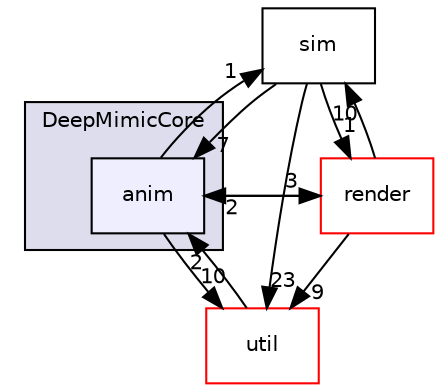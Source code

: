 digraph "F:/MotionDev/DmmRec/test0815/DeepMimic/DeepMimicCore/anim" {
  compound=true
  node [ fontsize="10", fontname="Helvetica"];
  edge [ labelfontsize="10", labelfontname="Helvetica"];
  subgraph clusterdir_b4af972fda73d565b2fc8eb1830910ed {
    graph [ bgcolor="#ddddee", pencolor="black", label="DeepMimicCore" fontname="Helvetica", fontsize="10", URL="dir_b4af972fda73d565b2fc8eb1830910ed.html"]
  dir_e8910c38da408147dbd7d74b8611239e [shape=box, label="anim", style="filled", fillcolor="#eeeeff", pencolor="black", URL="dir_e8910c38da408147dbd7d74b8611239e.html"];
  }
  dir_fccb75d8764af87a17564848bade0d76 [shape=box label="sim" URL="dir_fccb75d8764af87a17564848bade0d76.html"];
  dir_487f0112b730ce7d1063aee25e69b620 [shape=box label="util" fillcolor="white" style="filled" color="red" URL="dir_487f0112b730ce7d1063aee25e69b620.html"];
  dir_637d32c0d73e89fe6ab996a6a2b972e0 [shape=box label="render" fillcolor="white" style="filled" color="red" URL="dir_637d32c0d73e89fe6ab996a6a2b972e0.html"];
  dir_e8910c38da408147dbd7d74b8611239e->dir_fccb75d8764af87a17564848bade0d76 [headlabel="1", labeldistance=1.5 headhref="dir_000006_000010.html"];
  dir_e8910c38da408147dbd7d74b8611239e->dir_487f0112b730ce7d1063aee25e69b620 [headlabel="10", labeldistance=1.5 headhref="dir_000006_000011.html"];
  dir_e8910c38da408147dbd7d74b8611239e->dir_637d32c0d73e89fe6ab996a6a2b972e0 [headlabel="3", labeldistance=1.5 headhref="dir_000006_000007.html"];
  dir_fccb75d8764af87a17564848bade0d76->dir_e8910c38da408147dbd7d74b8611239e [headlabel="7", labeldistance=1.5 headhref="dir_000010_000006.html"];
  dir_fccb75d8764af87a17564848bade0d76->dir_487f0112b730ce7d1063aee25e69b620 [headlabel="23", labeldistance=1.5 headhref="dir_000010_000011.html"];
  dir_fccb75d8764af87a17564848bade0d76->dir_637d32c0d73e89fe6ab996a6a2b972e0 [headlabel="1", labeldistance=1.5 headhref="dir_000010_000007.html"];
  dir_487f0112b730ce7d1063aee25e69b620->dir_e8910c38da408147dbd7d74b8611239e [headlabel="2", labeldistance=1.5 headhref="dir_000011_000006.html"];
  dir_637d32c0d73e89fe6ab996a6a2b972e0->dir_e8910c38da408147dbd7d74b8611239e [headlabel="2", labeldistance=1.5 headhref="dir_000007_000006.html"];
  dir_637d32c0d73e89fe6ab996a6a2b972e0->dir_fccb75d8764af87a17564848bade0d76 [headlabel="10", labeldistance=1.5 headhref="dir_000007_000010.html"];
  dir_637d32c0d73e89fe6ab996a6a2b972e0->dir_487f0112b730ce7d1063aee25e69b620 [headlabel="9", labeldistance=1.5 headhref="dir_000007_000011.html"];
}
